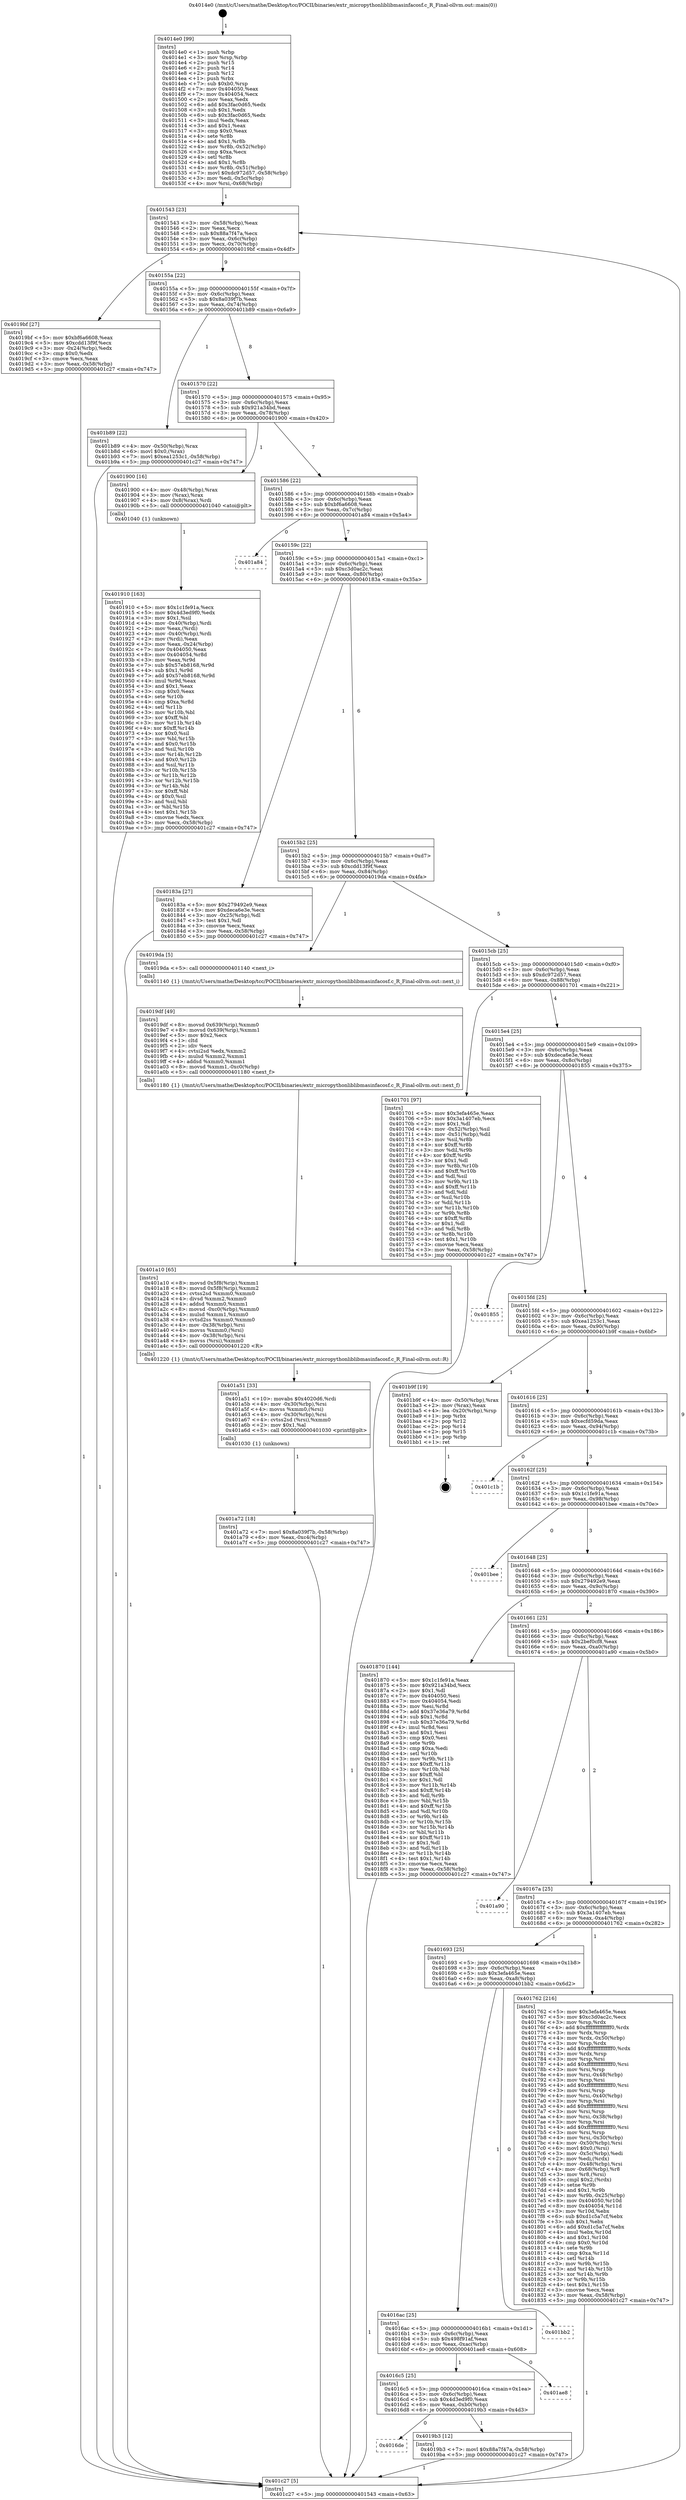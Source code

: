 digraph "0x4014e0" {
  label = "0x4014e0 (/mnt/c/Users/mathe/Desktop/tcc/POCII/binaries/extr_micropythonliblibmasinfacosf.c_R_Final-ollvm.out::main(0))"
  labelloc = "t"
  node[shape=record]

  Entry [label="",width=0.3,height=0.3,shape=circle,fillcolor=black,style=filled]
  "0x401543" [label="{
     0x401543 [23]\l
     | [instrs]\l
     &nbsp;&nbsp;0x401543 \<+3\>: mov -0x58(%rbp),%eax\l
     &nbsp;&nbsp;0x401546 \<+2\>: mov %eax,%ecx\l
     &nbsp;&nbsp;0x401548 \<+6\>: sub $0x88a7f47a,%ecx\l
     &nbsp;&nbsp;0x40154e \<+3\>: mov %eax,-0x6c(%rbp)\l
     &nbsp;&nbsp;0x401551 \<+3\>: mov %ecx,-0x70(%rbp)\l
     &nbsp;&nbsp;0x401554 \<+6\>: je 00000000004019bf \<main+0x4df\>\l
  }"]
  "0x4019bf" [label="{
     0x4019bf [27]\l
     | [instrs]\l
     &nbsp;&nbsp;0x4019bf \<+5\>: mov $0xbf6a6608,%eax\l
     &nbsp;&nbsp;0x4019c4 \<+5\>: mov $0xcdd13f9f,%ecx\l
     &nbsp;&nbsp;0x4019c9 \<+3\>: mov -0x24(%rbp),%edx\l
     &nbsp;&nbsp;0x4019cc \<+3\>: cmp $0x0,%edx\l
     &nbsp;&nbsp;0x4019cf \<+3\>: cmove %ecx,%eax\l
     &nbsp;&nbsp;0x4019d2 \<+3\>: mov %eax,-0x58(%rbp)\l
     &nbsp;&nbsp;0x4019d5 \<+5\>: jmp 0000000000401c27 \<main+0x747\>\l
  }"]
  "0x40155a" [label="{
     0x40155a [22]\l
     | [instrs]\l
     &nbsp;&nbsp;0x40155a \<+5\>: jmp 000000000040155f \<main+0x7f\>\l
     &nbsp;&nbsp;0x40155f \<+3\>: mov -0x6c(%rbp),%eax\l
     &nbsp;&nbsp;0x401562 \<+5\>: sub $0x8a039f7b,%eax\l
     &nbsp;&nbsp;0x401567 \<+3\>: mov %eax,-0x74(%rbp)\l
     &nbsp;&nbsp;0x40156a \<+6\>: je 0000000000401b89 \<main+0x6a9\>\l
  }"]
  Exit [label="",width=0.3,height=0.3,shape=circle,fillcolor=black,style=filled,peripheries=2]
  "0x401b89" [label="{
     0x401b89 [22]\l
     | [instrs]\l
     &nbsp;&nbsp;0x401b89 \<+4\>: mov -0x50(%rbp),%rax\l
     &nbsp;&nbsp;0x401b8d \<+6\>: movl $0x0,(%rax)\l
     &nbsp;&nbsp;0x401b93 \<+7\>: movl $0xea1253c1,-0x58(%rbp)\l
     &nbsp;&nbsp;0x401b9a \<+5\>: jmp 0000000000401c27 \<main+0x747\>\l
  }"]
  "0x401570" [label="{
     0x401570 [22]\l
     | [instrs]\l
     &nbsp;&nbsp;0x401570 \<+5\>: jmp 0000000000401575 \<main+0x95\>\l
     &nbsp;&nbsp;0x401575 \<+3\>: mov -0x6c(%rbp),%eax\l
     &nbsp;&nbsp;0x401578 \<+5\>: sub $0x921a34bd,%eax\l
     &nbsp;&nbsp;0x40157d \<+3\>: mov %eax,-0x78(%rbp)\l
     &nbsp;&nbsp;0x401580 \<+6\>: je 0000000000401900 \<main+0x420\>\l
  }"]
  "0x401a72" [label="{
     0x401a72 [18]\l
     | [instrs]\l
     &nbsp;&nbsp;0x401a72 \<+7\>: movl $0x8a039f7b,-0x58(%rbp)\l
     &nbsp;&nbsp;0x401a79 \<+6\>: mov %eax,-0xc4(%rbp)\l
     &nbsp;&nbsp;0x401a7f \<+5\>: jmp 0000000000401c27 \<main+0x747\>\l
  }"]
  "0x401900" [label="{
     0x401900 [16]\l
     | [instrs]\l
     &nbsp;&nbsp;0x401900 \<+4\>: mov -0x48(%rbp),%rax\l
     &nbsp;&nbsp;0x401904 \<+3\>: mov (%rax),%rax\l
     &nbsp;&nbsp;0x401907 \<+4\>: mov 0x8(%rax),%rdi\l
     &nbsp;&nbsp;0x40190b \<+5\>: call 0000000000401040 \<atoi@plt\>\l
     | [calls]\l
     &nbsp;&nbsp;0x401040 \{1\} (unknown)\l
  }"]
  "0x401586" [label="{
     0x401586 [22]\l
     | [instrs]\l
     &nbsp;&nbsp;0x401586 \<+5\>: jmp 000000000040158b \<main+0xab\>\l
     &nbsp;&nbsp;0x40158b \<+3\>: mov -0x6c(%rbp),%eax\l
     &nbsp;&nbsp;0x40158e \<+5\>: sub $0xbf6a6608,%eax\l
     &nbsp;&nbsp;0x401593 \<+3\>: mov %eax,-0x7c(%rbp)\l
     &nbsp;&nbsp;0x401596 \<+6\>: je 0000000000401a84 \<main+0x5a4\>\l
  }"]
  "0x401a51" [label="{
     0x401a51 [33]\l
     | [instrs]\l
     &nbsp;&nbsp;0x401a51 \<+10\>: movabs $0x4020d6,%rdi\l
     &nbsp;&nbsp;0x401a5b \<+4\>: mov -0x30(%rbp),%rsi\l
     &nbsp;&nbsp;0x401a5f \<+4\>: movss %xmm0,(%rsi)\l
     &nbsp;&nbsp;0x401a63 \<+4\>: mov -0x30(%rbp),%rsi\l
     &nbsp;&nbsp;0x401a67 \<+4\>: cvtss2sd (%rsi),%xmm0\l
     &nbsp;&nbsp;0x401a6b \<+2\>: mov $0x1,%al\l
     &nbsp;&nbsp;0x401a6d \<+5\>: call 0000000000401030 \<printf@plt\>\l
     | [calls]\l
     &nbsp;&nbsp;0x401030 \{1\} (unknown)\l
  }"]
  "0x401a84" [label="{
     0x401a84\l
  }", style=dashed]
  "0x40159c" [label="{
     0x40159c [22]\l
     | [instrs]\l
     &nbsp;&nbsp;0x40159c \<+5\>: jmp 00000000004015a1 \<main+0xc1\>\l
     &nbsp;&nbsp;0x4015a1 \<+3\>: mov -0x6c(%rbp),%eax\l
     &nbsp;&nbsp;0x4015a4 \<+5\>: sub $0xc3d0ac2c,%eax\l
     &nbsp;&nbsp;0x4015a9 \<+3\>: mov %eax,-0x80(%rbp)\l
     &nbsp;&nbsp;0x4015ac \<+6\>: je 000000000040183a \<main+0x35a\>\l
  }"]
  "0x401a10" [label="{
     0x401a10 [65]\l
     | [instrs]\l
     &nbsp;&nbsp;0x401a10 \<+8\>: movsd 0x5f8(%rip),%xmm1\l
     &nbsp;&nbsp;0x401a18 \<+8\>: movsd 0x5f8(%rip),%xmm2\l
     &nbsp;&nbsp;0x401a20 \<+4\>: cvtss2sd %xmm0,%xmm0\l
     &nbsp;&nbsp;0x401a24 \<+4\>: divsd %xmm2,%xmm0\l
     &nbsp;&nbsp;0x401a28 \<+4\>: addsd %xmm0,%xmm1\l
     &nbsp;&nbsp;0x401a2c \<+8\>: movsd -0xc0(%rbp),%xmm0\l
     &nbsp;&nbsp;0x401a34 \<+4\>: mulsd %xmm1,%xmm0\l
     &nbsp;&nbsp;0x401a38 \<+4\>: cvtsd2ss %xmm0,%xmm0\l
     &nbsp;&nbsp;0x401a3c \<+4\>: mov -0x38(%rbp),%rsi\l
     &nbsp;&nbsp;0x401a40 \<+4\>: movss %xmm0,(%rsi)\l
     &nbsp;&nbsp;0x401a44 \<+4\>: mov -0x38(%rbp),%rsi\l
     &nbsp;&nbsp;0x401a48 \<+4\>: movss (%rsi),%xmm0\l
     &nbsp;&nbsp;0x401a4c \<+5\>: call 0000000000401220 \<R\>\l
     | [calls]\l
     &nbsp;&nbsp;0x401220 \{1\} (/mnt/c/Users/mathe/Desktop/tcc/POCII/binaries/extr_micropythonliblibmasinfacosf.c_R_Final-ollvm.out::R)\l
  }"]
  "0x40183a" [label="{
     0x40183a [27]\l
     | [instrs]\l
     &nbsp;&nbsp;0x40183a \<+5\>: mov $0x279492e9,%eax\l
     &nbsp;&nbsp;0x40183f \<+5\>: mov $0xdeca6e3e,%ecx\l
     &nbsp;&nbsp;0x401844 \<+3\>: mov -0x25(%rbp),%dl\l
     &nbsp;&nbsp;0x401847 \<+3\>: test $0x1,%dl\l
     &nbsp;&nbsp;0x40184a \<+3\>: cmovne %ecx,%eax\l
     &nbsp;&nbsp;0x40184d \<+3\>: mov %eax,-0x58(%rbp)\l
     &nbsp;&nbsp;0x401850 \<+5\>: jmp 0000000000401c27 \<main+0x747\>\l
  }"]
  "0x4015b2" [label="{
     0x4015b2 [25]\l
     | [instrs]\l
     &nbsp;&nbsp;0x4015b2 \<+5\>: jmp 00000000004015b7 \<main+0xd7\>\l
     &nbsp;&nbsp;0x4015b7 \<+3\>: mov -0x6c(%rbp),%eax\l
     &nbsp;&nbsp;0x4015ba \<+5\>: sub $0xcdd13f9f,%eax\l
     &nbsp;&nbsp;0x4015bf \<+6\>: mov %eax,-0x84(%rbp)\l
     &nbsp;&nbsp;0x4015c5 \<+6\>: je 00000000004019da \<main+0x4fa\>\l
  }"]
  "0x4019df" [label="{
     0x4019df [49]\l
     | [instrs]\l
     &nbsp;&nbsp;0x4019df \<+8\>: movsd 0x639(%rip),%xmm0\l
     &nbsp;&nbsp;0x4019e7 \<+8\>: movsd 0x639(%rip),%xmm1\l
     &nbsp;&nbsp;0x4019ef \<+5\>: mov $0x2,%ecx\l
     &nbsp;&nbsp;0x4019f4 \<+1\>: cltd\l
     &nbsp;&nbsp;0x4019f5 \<+2\>: idiv %ecx\l
     &nbsp;&nbsp;0x4019f7 \<+4\>: cvtsi2sd %edx,%xmm2\l
     &nbsp;&nbsp;0x4019fb \<+4\>: mulsd %xmm2,%xmm1\l
     &nbsp;&nbsp;0x4019ff \<+4\>: addsd %xmm0,%xmm1\l
     &nbsp;&nbsp;0x401a03 \<+8\>: movsd %xmm1,-0xc0(%rbp)\l
     &nbsp;&nbsp;0x401a0b \<+5\>: call 0000000000401180 \<next_f\>\l
     | [calls]\l
     &nbsp;&nbsp;0x401180 \{1\} (/mnt/c/Users/mathe/Desktop/tcc/POCII/binaries/extr_micropythonliblibmasinfacosf.c_R_Final-ollvm.out::next_f)\l
  }"]
  "0x4019da" [label="{
     0x4019da [5]\l
     | [instrs]\l
     &nbsp;&nbsp;0x4019da \<+5\>: call 0000000000401140 \<next_i\>\l
     | [calls]\l
     &nbsp;&nbsp;0x401140 \{1\} (/mnt/c/Users/mathe/Desktop/tcc/POCII/binaries/extr_micropythonliblibmasinfacosf.c_R_Final-ollvm.out::next_i)\l
  }"]
  "0x4015cb" [label="{
     0x4015cb [25]\l
     | [instrs]\l
     &nbsp;&nbsp;0x4015cb \<+5\>: jmp 00000000004015d0 \<main+0xf0\>\l
     &nbsp;&nbsp;0x4015d0 \<+3\>: mov -0x6c(%rbp),%eax\l
     &nbsp;&nbsp;0x4015d3 \<+5\>: sub $0xdc972d57,%eax\l
     &nbsp;&nbsp;0x4015d8 \<+6\>: mov %eax,-0x88(%rbp)\l
     &nbsp;&nbsp;0x4015de \<+6\>: je 0000000000401701 \<main+0x221\>\l
  }"]
  "0x4016de" [label="{
     0x4016de\l
  }", style=dashed]
  "0x401701" [label="{
     0x401701 [97]\l
     | [instrs]\l
     &nbsp;&nbsp;0x401701 \<+5\>: mov $0x3efa465e,%eax\l
     &nbsp;&nbsp;0x401706 \<+5\>: mov $0x3a1407eb,%ecx\l
     &nbsp;&nbsp;0x40170b \<+2\>: mov $0x1,%dl\l
     &nbsp;&nbsp;0x40170d \<+4\>: mov -0x52(%rbp),%sil\l
     &nbsp;&nbsp;0x401711 \<+4\>: mov -0x51(%rbp),%dil\l
     &nbsp;&nbsp;0x401715 \<+3\>: mov %sil,%r8b\l
     &nbsp;&nbsp;0x401718 \<+4\>: xor $0xff,%r8b\l
     &nbsp;&nbsp;0x40171c \<+3\>: mov %dil,%r9b\l
     &nbsp;&nbsp;0x40171f \<+4\>: xor $0xff,%r9b\l
     &nbsp;&nbsp;0x401723 \<+3\>: xor $0x1,%dl\l
     &nbsp;&nbsp;0x401726 \<+3\>: mov %r8b,%r10b\l
     &nbsp;&nbsp;0x401729 \<+4\>: and $0xff,%r10b\l
     &nbsp;&nbsp;0x40172d \<+3\>: and %dl,%sil\l
     &nbsp;&nbsp;0x401730 \<+3\>: mov %r9b,%r11b\l
     &nbsp;&nbsp;0x401733 \<+4\>: and $0xff,%r11b\l
     &nbsp;&nbsp;0x401737 \<+3\>: and %dl,%dil\l
     &nbsp;&nbsp;0x40173a \<+3\>: or %sil,%r10b\l
     &nbsp;&nbsp;0x40173d \<+3\>: or %dil,%r11b\l
     &nbsp;&nbsp;0x401740 \<+3\>: xor %r11b,%r10b\l
     &nbsp;&nbsp;0x401743 \<+3\>: or %r9b,%r8b\l
     &nbsp;&nbsp;0x401746 \<+4\>: xor $0xff,%r8b\l
     &nbsp;&nbsp;0x40174a \<+3\>: or $0x1,%dl\l
     &nbsp;&nbsp;0x40174d \<+3\>: and %dl,%r8b\l
     &nbsp;&nbsp;0x401750 \<+3\>: or %r8b,%r10b\l
     &nbsp;&nbsp;0x401753 \<+4\>: test $0x1,%r10b\l
     &nbsp;&nbsp;0x401757 \<+3\>: cmovne %ecx,%eax\l
     &nbsp;&nbsp;0x40175a \<+3\>: mov %eax,-0x58(%rbp)\l
     &nbsp;&nbsp;0x40175d \<+5\>: jmp 0000000000401c27 \<main+0x747\>\l
  }"]
  "0x4015e4" [label="{
     0x4015e4 [25]\l
     | [instrs]\l
     &nbsp;&nbsp;0x4015e4 \<+5\>: jmp 00000000004015e9 \<main+0x109\>\l
     &nbsp;&nbsp;0x4015e9 \<+3\>: mov -0x6c(%rbp),%eax\l
     &nbsp;&nbsp;0x4015ec \<+5\>: sub $0xdeca6e3e,%eax\l
     &nbsp;&nbsp;0x4015f1 \<+6\>: mov %eax,-0x8c(%rbp)\l
     &nbsp;&nbsp;0x4015f7 \<+6\>: je 0000000000401855 \<main+0x375\>\l
  }"]
  "0x401c27" [label="{
     0x401c27 [5]\l
     | [instrs]\l
     &nbsp;&nbsp;0x401c27 \<+5\>: jmp 0000000000401543 \<main+0x63\>\l
  }"]
  "0x4014e0" [label="{
     0x4014e0 [99]\l
     | [instrs]\l
     &nbsp;&nbsp;0x4014e0 \<+1\>: push %rbp\l
     &nbsp;&nbsp;0x4014e1 \<+3\>: mov %rsp,%rbp\l
     &nbsp;&nbsp;0x4014e4 \<+2\>: push %r15\l
     &nbsp;&nbsp;0x4014e6 \<+2\>: push %r14\l
     &nbsp;&nbsp;0x4014e8 \<+2\>: push %r12\l
     &nbsp;&nbsp;0x4014ea \<+1\>: push %rbx\l
     &nbsp;&nbsp;0x4014eb \<+7\>: sub $0xb0,%rsp\l
     &nbsp;&nbsp;0x4014f2 \<+7\>: mov 0x404050,%eax\l
     &nbsp;&nbsp;0x4014f9 \<+7\>: mov 0x404054,%ecx\l
     &nbsp;&nbsp;0x401500 \<+2\>: mov %eax,%edx\l
     &nbsp;&nbsp;0x401502 \<+6\>: add $0x3fac0d65,%edx\l
     &nbsp;&nbsp;0x401508 \<+3\>: sub $0x1,%edx\l
     &nbsp;&nbsp;0x40150b \<+6\>: sub $0x3fac0d65,%edx\l
     &nbsp;&nbsp;0x401511 \<+3\>: imul %edx,%eax\l
     &nbsp;&nbsp;0x401514 \<+3\>: and $0x1,%eax\l
     &nbsp;&nbsp;0x401517 \<+3\>: cmp $0x0,%eax\l
     &nbsp;&nbsp;0x40151a \<+4\>: sete %r8b\l
     &nbsp;&nbsp;0x40151e \<+4\>: and $0x1,%r8b\l
     &nbsp;&nbsp;0x401522 \<+4\>: mov %r8b,-0x52(%rbp)\l
     &nbsp;&nbsp;0x401526 \<+3\>: cmp $0xa,%ecx\l
     &nbsp;&nbsp;0x401529 \<+4\>: setl %r8b\l
     &nbsp;&nbsp;0x40152d \<+4\>: and $0x1,%r8b\l
     &nbsp;&nbsp;0x401531 \<+4\>: mov %r8b,-0x51(%rbp)\l
     &nbsp;&nbsp;0x401535 \<+7\>: movl $0xdc972d57,-0x58(%rbp)\l
     &nbsp;&nbsp;0x40153c \<+3\>: mov %edi,-0x5c(%rbp)\l
     &nbsp;&nbsp;0x40153f \<+4\>: mov %rsi,-0x68(%rbp)\l
  }"]
  "0x4019b3" [label="{
     0x4019b3 [12]\l
     | [instrs]\l
     &nbsp;&nbsp;0x4019b3 \<+7\>: movl $0x88a7f47a,-0x58(%rbp)\l
     &nbsp;&nbsp;0x4019ba \<+5\>: jmp 0000000000401c27 \<main+0x747\>\l
  }"]
  "0x401855" [label="{
     0x401855\l
  }", style=dashed]
  "0x4015fd" [label="{
     0x4015fd [25]\l
     | [instrs]\l
     &nbsp;&nbsp;0x4015fd \<+5\>: jmp 0000000000401602 \<main+0x122\>\l
     &nbsp;&nbsp;0x401602 \<+3\>: mov -0x6c(%rbp),%eax\l
     &nbsp;&nbsp;0x401605 \<+5\>: sub $0xea1253c1,%eax\l
     &nbsp;&nbsp;0x40160a \<+6\>: mov %eax,-0x90(%rbp)\l
     &nbsp;&nbsp;0x401610 \<+6\>: je 0000000000401b9f \<main+0x6bf\>\l
  }"]
  "0x4016c5" [label="{
     0x4016c5 [25]\l
     | [instrs]\l
     &nbsp;&nbsp;0x4016c5 \<+5\>: jmp 00000000004016ca \<main+0x1ea\>\l
     &nbsp;&nbsp;0x4016ca \<+3\>: mov -0x6c(%rbp),%eax\l
     &nbsp;&nbsp;0x4016cd \<+5\>: sub $0x4d3ed9f0,%eax\l
     &nbsp;&nbsp;0x4016d2 \<+6\>: mov %eax,-0xb0(%rbp)\l
     &nbsp;&nbsp;0x4016d8 \<+6\>: je 00000000004019b3 \<main+0x4d3\>\l
  }"]
  "0x401b9f" [label="{
     0x401b9f [19]\l
     | [instrs]\l
     &nbsp;&nbsp;0x401b9f \<+4\>: mov -0x50(%rbp),%rax\l
     &nbsp;&nbsp;0x401ba3 \<+2\>: mov (%rax),%eax\l
     &nbsp;&nbsp;0x401ba5 \<+4\>: lea -0x20(%rbp),%rsp\l
     &nbsp;&nbsp;0x401ba9 \<+1\>: pop %rbx\l
     &nbsp;&nbsp;0x401baa \<+2\>: pop %r12\l
     &nbsp;&nbsp;0x401bac \<+2\>: pop %r14\l
     &nbsp;&nbsp;0x401bae \<+2\>: pop %r15\l
     &nbsp;&nbsp;0x401bb0 \<+1\>: pop %rbp\l
     &nbsp;&nbsp;0x401bb1 \<+1\>: ret\l
  }"]
  "0x401616" [label="{
     0x401616 [25]\l
     | [instrs]\l
     &nbsp;&nbsp;0x401616 \<+5\>: jmp 000000000040161b \<main+0x13b\>\l
     &nbsp;&nbsp;0x40161b \<+3\>: mov -0x6c(%rbp),%eax\l
     &nbsp;&nbsp;0x40161e \<+5\>: sub $0xecfd59da,%eax\l
     &nbsp;&nbsp;0x401623 \<+6\>: mov %eax,-0x94(%rbp)\l
     &nbsp;&nbsp;0x401629 \<+6\>: je 0000000000401c1b \<main+0x73b\>\l
  }"]
  "0x401ae8" [label="{
     0x401ae8\l
  }", style=dashed]
  "0x401c1b" [label="{
     0x401c1b\l
  }", style=dashed]
  "0x40162f" [label="{
     0x40162f [25]\l
     | [instrs]\l
     &nbsp;&nbsp;0x40162f \<+5\>: jmp 0000000000401634 \<main+0x154\>\l
     &nbsp;&nbsp;0x401634 \<+3\>: mov -0x6c(%rbp),%eax\l
     &nbsp;&nbsp;0x401637 \<+5\>: sub $0x1c1fe91a,%eax\l
     &nbsp;&nbsp;0x40163c \<+6\>: mov %eax,-0x98(%rbp)\l
     &nbsp;&nbsp;0x401642 \<+6\>: je 0000000000401bee \<main+0x70e\>\l
  }"]
  "0x4016ac" [label="{
     0x4016ac [25]\l
     | [instrs]\l
     &nbsp;&nbsp;0x4016ac \<+5\>: jmp 00000000004016b1 \<main+0x1d1\>\l
     &nbsp;&nbsp;0x4016b1 \<+3\>: mov -0x6c(%rbp),%eax\l
     &nbsp;&nbsp;0x4016b4 \<+5\>: sub $0x498f91af,%eax\l
     &nbsp;&nbsp;0x4016b9 \<+6\>: mov %eax,-0xac(%rbp)\l
     &nbsp;&nbsp;0x4016bf \<+6\>: je 0000000000401ae8 \<main+0x608\>\l
  }"]
  "0x401bee" [label="{
     0x401bee\l
  }", style=dashed]
  "0x401648" [label="{
     0x401648 [25]\l
     | [instrs]\l
     &nbsp;&nbsp;0x401648 \<+5\>: jmp 000000000040164d \<main+0x16d\>\l
     &nbsp;&nbsp;0x40164d \<+3\>: mov -0x6c(%rbp),%eax\l
     &nbsp;&nbsp;0x401650 \<+5\>: sub $0x279492e9,%eax\l
     &nbsp;&nbsp;0x401655 \<+6\>: mov %eax,-0x9c(%rbp)\l
     &nbsp;&nbsp;0x40165b \<+6\>: je 0000000000401870 \<main+0x390\>\l
  }"]
  "0x401bb2" [label="{
     0x401bb2\l
  }", style=dashed]
  "0x401870" [label="{
     0x401870 [144]\l
     | [instrs]\l
     &nbsp;&nbsp;0x401870 \<+5\>: mov $0x1c1fe91a,%eax\l
     &nbsp;&nbsp;0x401875 \<+5\>: mov $0x921a34bd,%ecx\l
     &nbsp;&nbsp;0x40187a \<+2\>: mov $0x1,%dl\l
     &nbsp;&nbsp;0x40187c \<+7\>: mov 0x404050,%esi\l
     &nbsp;&nbsp;0x401883 \<+7\>: mov 0x404054,%edi\l
     &nbsp;&nbsp;0x40188a \<+3\>: mov %esi,%r8d\l
     &nbsp;&nbsp;0x40188d \<+7\>: add $0x37e36a79,%r8d\l
     &nbsp;&nbsp;0x401894 \<+4\>: sub $0x1,%r8d\l
     &nbsp;&nbsp;0x401898 \<+7\>: sub $0x37e36a79,%r8d\l
     &nbsp;&nbsp;0x40189f \<+4\>: imul %r8d,%esi\l
     &nbsp;&nbsp;0x4018a3 \<+3\>: and $0x1,%esi\l
     &nbsp;&nbsp;0x4018a6 \<+3\>: cmp $0x0,%esi\l
     &nbsp;&nbsp;0x4018a9 \<+4\>: sete %r9b\l
     &nbsp;&nbsp;0x4018ad \<+3\>: cmp $0xa,%edi\l
     &nbsp;&nbsp;0x4018b0 \<+4\>: setl %r10b\l
     &nbsp;&nbsp;0x4018b4 \<+3\>: mov %r9b,%r11b\l
     &nbsp;&nbsp;0x4018b7 \<+4\>: xor $0xff,%r11b\l
     &nbsp;&nbsp;0x4018bb \<+3\>: mov %r10b,%bl\l
     &nbsp;&nbsp;0x4018be \<+3\>: xor $0xff,%bl\l
     &nbsp;&nbsp;0x4018c1 \<+3\>: xor $0x1,%dl\l
     &nbsp;&nbsp;0x4018c4 \<+3\>: mov %r11b,%r14b\l
     &nbsp;&nbsp;0x4018c7 \<+4\>: and $0xff,%r14b\l
     &nbsp;&nbsp;0x4018cb \<+3\>: and %dl,%r9b\l
     &nbsp;&nbsp;0x4018ce \<+3\>: mov %bl,%r15b\l
     &nbsp;&nbsp;0x4018d1 \<+4\>: and $0xff,%r15b\l
     &nbsp;&nbsp;0x4018d5 \<+3\>: and %dl,%r10b\l
     &nbsp;&nbsp;0x4018d8 \<+3\>: or %r9b,%r14b\l
     &nbsp;&nbsp;0x4018db \<+3\>: or %r10b,%r15b\l
     &nbsp;&nbsp;0x4018de \<+3\>: xor %r15b,%r14b\l
     &nbsp;&nbsp;0x4018e1 \<+3\>: or %bl,%r11b\l
     &nbsp;&nbsp;0x4018e4 \<+4\>: xor $0xff,%r11b\l
     &nbsp;&nbsp;0x4018e8 \<+3\>: or $0x1,%dl\l
     &nbsp;&nbsp;0x4018eb \<+3\>: and %dl,%r11b\l
     &nbsp;&nbsp;0x4018ee \<+3\>: or %r11b,%r14b\l
     &nbsp;&nbsp;0x4018f1 \<+4\>: test $0x1,%r14b\l
     &nbsp;&nbsp;0x4018f5 \<+3\>: cmovne %ecx,%eax\l
     &nbsp;&nbsp;0x4018f8 \<+3\>: mov %eax,-0x58(%rbp)\l
     &nbsp;&nbsp;0x4018fb \<+5\>: jmp 0000000000401c27 \<main+0x747\>\l
  }"]
  "0x401661" [label="{
     0x401661 [25]\l
     | [instrs]\l
     &nbsp;&nbsp;0x401661 \<+5\>: jmp 0000000000401666 \<main+0x186\>\l
     &nbsp;&nbsp;0x401666 \<+3\>: mov -0x6c(%rbp),%eax\l
     &nbsp;&nbsp;0x401669 \<+5\>: sub $0x2bef0cf8,%eax\l
     &nbsp;&nbsp;0x40166e \<+6\>: mov %eax,-0xa0(%rbp)\l
     &nbsp;&nbsp;0x401674 \<+6\>: je 0000000000401a90 \<main+0x5b0\>\l
  }"]
  "0x401910" [label="{
     0x401910 [163]\l
     | [instrs]\l
     &nbsp;&nbsp;0x401910 \<+5\>: mov $0x1c1fe91a,%ecx\l
     &nbsp;&nbsp;0x401915 \<+5\>: mov $0x4d3ed9f0,%edx\l
     &nbsp;&nbsp;0x40191a \<+3\>: mov $0x1,%sil\l
     &nbsp;&nbsp;0x40191d \<+4\>: mov -0x40(%rbp),%rdi\l
     &nbsp;&nbsp;0x401921 \<+2\>: mov %eax,(%rdi)\l
     &nbsp;&nbsp;0x401923 \<+4\>: mov -0x40(%rbp),%rdi\l
     &nbsp;&nbsp;0x401927 \<+2\>: mov (%rdi),%eax\l
     &nbsp;&nbsp;0x401929 \<+3\>: mov %eax,-0x24(%rbp)\l
     &nbsp;&nbsp;0x40192c \<+7\>: mov 0x404050,%eax\l
     &nbsp;&nbsp;0x401933 \<+8\>: mov 0x404054,%r8d\l
     &nbsp;&nbsp;0x40193b \<+3\>: mov %eax,%r9d\l
     &nbsp;&nbsp;0x40193e \<+7\>: sub $0x57eb8168,%r9d\l
     &nbsp;&nbsp;0x401945 \<+4\>: sub $0x1,%r9d\l
     &nbsp;&nbsp;0x401949 \<+7\>: add $0x57eb8168,%r9d\l
     &nbsp;&nbsp;0x401950 \<+4\>: imul %r9d,%eax\l
     &nbsp;&nbsp;0x401954 \<+3\>: and $0x1,%eax\l
     &nbsp;&nbsp;0x401957 \<+3\>: cmp $0x0,%eax\l
     &nbsp;&nbsp;0x40195a \<+4\>: sete %r10b\l
     &nbsp;&nbsp;0x40195e \<+4\>: cmp $0xa,%r8d\l
     &nbsp;&nbsp;0x401962 \<+4\>: setl %r11b\l
     &nbsp;&nbsp;0x401966 \<+3\>: mov %r10b,%bl\l
     &nbsp;&nbsp;0x401969 \<+3\>: xor $0xff,%bl\l
     &nbsp;&nbsp;0x40196c \<+3\>: mov %r11b,%r14b\l
     &nbsp;&nbsp;0x40196f \<+4\>: xor $0xff,%r14b\l
     &nbsp;&nbsp;0x401973 \<+4\>: xor $0x0,%sil\l
     &nbsp;&nbsp;0x401977 \<+3\>: mov %bl,%r15b\l
     &nbsp;&nbsp;0x40197a \<+4\>: and $0x0,%r15b\l
     &nbsp;&nbsp;0x40197e \<+3\>: and %sil,%r10b\l
     &nbsp;&nbsp;0x401981 \<+3\>: mov %r14b,%r12b\l
     &nbsp;&nbsp;0x401984 \<+4\>: and $0x0,%r12b\l
     &nbsp;&nbsp;0x401988 \<+3\>: and %sil,%r11b\l
     &nbsp;&nbsp;0x40198b \<+3\>: or %r10b,%r15b\l
     &nbsp;&nbsp;0x40198e \<+3\>: or %r11b,%r12b\l
     &nbsp;&nbsp;0x401991 \<+3\>: xor %r12b,%r15b\l
     &nbsp;&nbsp;0x401994 \<+3\>: or %r14b,%bl\l
     &nbsp;&nbsp;0x401997 \<+3\>: xor $0xff,%bl\l
     &nbsp;&nbsp;0x40199a \<+4\>: or $0x0,%sil\l
     &nbsp;&nbsp;0x40199e \<+3\>: and %sil,%bl\l
     &nbsp;&nbsp;0x4019a1 \<+3\>: or %bl,%r15b\l
     &nbsp;&nbsp;0x4019a4 \<+4\>: test $0x1,%r15b\l
     &nbsp;&nbsp;0x4019a8 \<+3\>: cmovne %edx,%ecx\l
     &nbsp;&nbsp;0x4019ab \<+3\>: mov %ecx,-0x58(%rbp)\l
     &nbsp;&nbsp;0x4019ae \<+5\>: jmp 0000000000401c27 \<main+0x747\>\l
  }"]
  "0x401a90" [label="{
     0x401a90\l
  }", style=dashed]
  "0x40167a" [label="{
     0x40167a [25]\l
     | [instrs]\l
     &nbsp;&nbsp;0x40167a \<+5\>: jmp 000000000040167f \<main+0x19f\>\l
     &nbsp;&nbsp;0x40167f \<+3\>: mov -0x6c(%rbp),%eax\l
     &nbsp;&nbsp;0x401682 \<+5\>: sub $0x3a1407eb,%eax\l
     &nbsp;&nbsp;0x401687 \<+6\>: mov %eax,-0xa4(%rbp)\l
     &nbsp;&nbsp;0x40168d \<+6\>: je 0000000000401762 \<main+0x282\>\l
  }"]
  "0x401693" [label="{
     0x401693 [25]\l
     | [instrs]\l
     &nbsp;&nbsp;0x401693 \<+5\>: jmp 0000000000401698 \<main+0x1b8\>\l
     &nbsp;&nbsp;0x401698 \<+3\>: mov -0x6c(%rbp),%eax\l
     &nbsp;&nbsp;0x40169b \<+5\>: sub $0x3efa465e,%eax\l
     &nbsp;&nbsp;0x4016a0 \<+6\>: mov %eax,-0xa8(%rbp)\l
     &nbsp;&nbsp;0x4016a6 \<+6\>: je 0000000000401bb2 \<main+0x6d2\>\l
  }"]
  "0x401762" [label="{
     0x401762 [216]\l
     | [instrs]\l
     &nbsp;&nbsp;0x401762 \<+5\>: mov $0x3efa465e,%eax\l
     &nbsp;&nbsp;0x401767 \<+5\>: mov $0xc3d0ac2c,%ecx\l
     &nbsp;&nbsp;0x40176c \<+3\>: mov %rsp,%rdx\l
     &nbsp;&nbsp;0x40176f \<+4\>: add $0xfffffffffffffff0,%rdx\l
     &nbsp;&nbsp;0x401773 \<+3\>: mov %rdx,%rsp\l
     &nbsp;&nbsp;0x401776 \<+4\>: mov %rdx,-0x50(%rbp)\l
     &nbsp;&nbsp;0x40177a \<+3\>: mov %rsp,%rdx\l
     &nbsp;&nbsp;0x40177d \<+4\>: add $0xfffffffffffffff0,%rdx\l
     &nbsp;&nbsp;0x401781 \<+3\>: mov %rdx,%rsp\l
     &nbsp;&nbsp;0x401784 \<+3\>: mov %rsp,%rsi\l
     &nbsp;&nbsp;0x401787 \<+4\>: add $0xfffffffffffffff0,%rsi\l
     &nbsp;&nbsp;0x40178b \<+3\>: mov %rsi,%rsp\l
     &nbsp;&nbsp;0x40178e \<+4\>: mov %rsi,-0x48(%rbp)\l
     &nbsp;&nbsp;0x401792 \<+3\>: mov %rsp,%rsi\l
     &nbsp;&nbsp;0x401795 \<+4\>: add $0xfffffffffffffff0,%rsi\l
     &nbsp;&nbsp;0x401799 \<+3\>: mov %rsi,%rsp\l
     &nbsp;&nbsp;0x40179c \<+4\>: mov %rsi,-0x40(%rbp)\l
     &nbsp;&nbsp;0x4017a0 \<+3\>: mov %rsp,%rsi\l
     &nbsp;&nbsp;0x4017a3 \<+4\>: add $0xfffffffffffffff0,%rsi\l
     &nbsp;&nbsp;0x4017a7 \<+3\>: mov %rsi,%rsp\l
     &nbsp;&nbsp;0x4017aa \<+4\>: mov %rsi,-0x38(%rbp)\l
     &nbsp;&nbsp;0x4017ae \<+3\>: mov %rsp,%rsi\l
     &nbsp;&nbsp;0x4017b1 \<+4\>: add $0xfffffffffffffff0,%rsi\l
     &nbsp;&nbsp;0x4017b5 \<+3\>: mov %rsi,%rsp\l
     &nbsp;&nbsp;0x4017b8 \<+4\>: mov %rsi,-0x30(%rbp)\l
     &nbsp;&nbsp;0x4017bc \<+4\>: mov -0x50(%rbp),%rsi\l
     &nbsp;&nbsp;0x4017c0 \<+6\>: movl $0x0,(%rsi)\l
     &nbsp;&nbsp;0x4017c6 \<+3\>: mov -0x5c(%rbp),%edi\l
     &nbsp;&nbsp;0x4017c9 \<+2\>: mov %edi,(%rdx)\l
     &nbsp;&nbsp;0x4017cb \<+4\>: mov -0x48(%rbp),%rsi\l
     &nbsp;&nbsp;0x4017cf \<+4\>: mov -0x68(%rbp),%r8\l
     &nbsp;&nbsp;0x4017d3 \<+3\>: mov %r8,(%rsi)\l
     &nbsp;&nbsp;0x4017d6 \<+3\>: cmpl $0x2,(%rdx)\l
     &nbsp;&nbsp;0x4017d9 \<+4\>: setne %r9b\l
     &nbsp;&nbsp;0x4017dd \<+4\>: and $0x1,%r9b\l
     &nbsp;&nbsp;0x4017e1 \<+4\>: mov %r9b,-0x25(%rbp)\l
     &nbsp;&nbsp;0x4017e5 \<+8\>: mov 0x404050,%r10d\l
     &nbsp;&nbsp;0x4017ed \<+8\>: mov 0x404054,%r11d\l
     &nbsp;&nbsp;0x4017f5 \<+3\>: mov %r10d,%ebx\l
     &nbsp;&nbsp;0x4017f8 \<+6\>: sub $0xd1c5a7cf,%ebx\l
     &nbsp;&nbsp;0x4017fe \<+3\>: sub $0x1,%ebx\l
     &nbsp;&nbsp;0x401801 \<+6\>: add $0xd1c5a7cf,%ebx\l
     &nbsp;&nbsp;0x401807 \<+4\>: imul %ebx,%r10d\l
     &nbsp;&nbsp;0x40180b \<+4\>: and $0x1,%r10d\l
     &nbsp;&nbsp;0x40180f \<+4\>: cmp $0x0,%r10d\l
     &nbsp;&nbsp;0x401813 \<+4\>: sete %r9b\l
     &nbsp;&nbsp;0x401817 \<+4\>: cmp $0xa,%r11d\l
     &nbsp;&nbsp;0x40181b \<+4\>: setl %r14b\l
     &nbsp;&nbsp;0x40181f \<+3\>: mov %r9b,%r15b\l
     &nbsp;&nbsp;0x401822 \<+3\>: and %r14b,%r15b\l
     &nbsp;&nbsp;0x401825 \<+3\>: xor %r14b,%r9b\l
     &nbsp;&nbsp;0x401828 \<+3\>: or %r9b,%r15b\l
     &nbsp;&nbsp;0x40182b \<+4\>: test $0x1,%r15b\l
     &nbsp;&nbsp;0x40182f \<+3\>: cmovne %ecx,%eax\l
     &nbsp;&nbsp;0x401832 \<+3\>: mov %eax,-0x58(%rbp)\l
     &nbsp;&nbsp;0x401835 \<+5\>: jmp 0000000000401c27 \<main+0x747\>\l
  }"]
  Entry -> "0x4014e0" [label=" 1"]
  "0x401543" -> "0x4019bf" [label=" 1"]
  "0x401543" -> "0x40155a" [label=" 9"]
  "0x401b9f" -> Exit [label=" 1"]
  "0x40155a" -> "0x401b89" [label=" 1"]
  "0x40155a" -> "0x401570" [label=" 8"]
  "0x401b89" -> "0x401c27" [label=" 1"]
  "0x401570" -> "0x401900" [label=" 1"]
  "0x401570" -> "0x401586" [label=" 7"]
  "0x401a72" -> "0x401c27" [label=" 1"]
  "0x401586" -> "0x401a84" [label=" 0"]
  "0x401586" -> "0x40159c" [label=" 7"]
  "0x401a51" -> "0x401a72" [label=" 1"]
  "0x40159c" -> "0x40183a" [label=" 1"]
  "0x40159c" -> "0x4015b2" [label=" 6"]
  "0x401a10" -> "0x401a51" [label=" 1"]
  "0x4015b2" -> "0x4019da" [label=" 1"]
  "0x4015b2" -> "0x4015cb" [label=" 5"]
  "0x4019df" -> "0x401a10" [label=" 1"]
  "0x4015cb" -> "0x401701" [label=" 1"]
  "0x4015cb" -> "0x4015e4" [label=" 4"]
  "0x401701" -> "0x401c27" [label=" 1"]
  "0x4014e0" -> "0x401543" [label=" 1"]
  "0x401c27" -> "0x401543" [label=" 9"]
  "0x4019da" -> "0x4019df" [label=" 1"]
  "0x4015e4" -> "0x401855" [label=" 0"]
  "0x4015e4" -> "0x4015fd" [label=" 4"]
  "0x4019bf" -> "0x401c27" [label=" 1"]
  "0x4015fd" -> "0x401b9f" [label=" 1"]
  "0x4015fd" -> "0x401616" [label=" 3"]
  "0x4016c5" -> "0x4016de" [label=" 0"]
  "0x401616" -> "0x401c1b" [label=" 0"]
  "0x401616" -> "0x40162f" [label=" 3"]
  "0x4016c5" -> "0x4019b3" [label=" 1"]
  "0x40162f" -> "0x401bee" [label=" 0"]
  "0x40162f" -> "0x401648" [label=" 3"]
  "0x4016ac" -> "0x4016c5" [label=" 1"]
  "0x401648" -> "0x401870" [label=" 1"]
  "0x401648" -> "0x401661" [label=" 2"]
  "0x4016ac" -> "0x401ae8" [label=" 0"]
  "0x401661" -> "0x401a90" [label=" 0"]
  "0x401661" -> "0x40167a" [label=" 2"]
  "0x401693" -> "0x4016ac" [label=" 1"]
  "0x40167a" -> "0x401762" [label=" 1"]
  "0x40167a" -> "0x401693" [label=" 1"]
  "0x401762" -> "0x401c27" [label=" 1"]
  "0x40183a" -> "0x401c27" [label=" 1"]
  "0x401870" -> "0x401c27" [label=" 1"]
  "0x401900" -> "0x401910" [label=" 1"]
  "0x401910" -> "0x401c27" [label=" 1"]
  "0x4019b3" -> "0x401c27" [label=" 1"]
  "0x401693" -> "0x401bb2" [label=" 0"]
}
